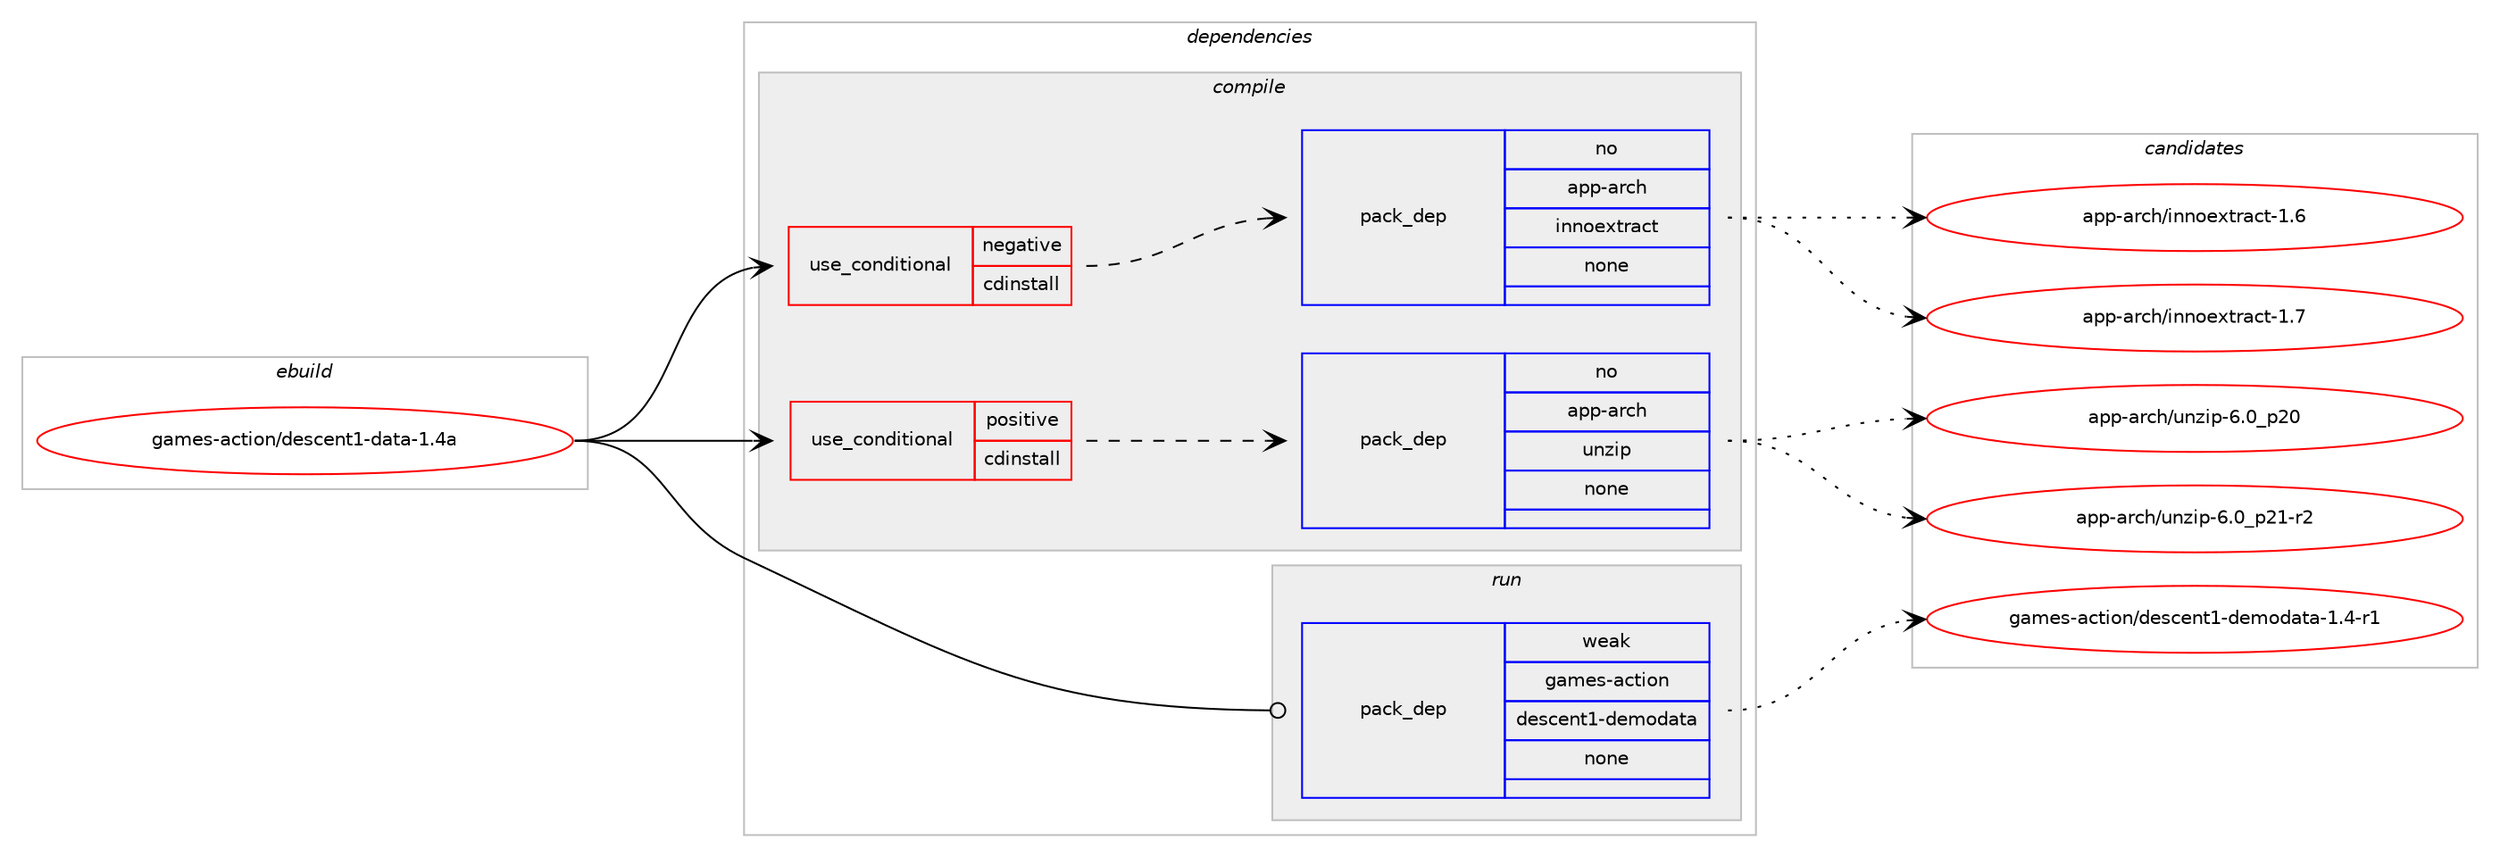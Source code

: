 digraph prolog {

# *************
# Graph options
# *************

newrank=true;
concentrate=true;
compound=true;
graph [rankdir=LR,fontname=Helvetica,fontsize=10,ranksep=1.5];#, ranksep=2.5, nodesep=0.2];
edge  [arrowhead=vee];
node  [fontname=Helvetica,fontsize=10];

# **********
# The ebuild
# **********

subgraph cluster_leftcol {
color=gray;
rank=same;
label=<<i>ebuild</i>>;
id [label="games-action/descent1-data-1.4a", color=red, width=4, href="../games-action/descent1-data-1.4a.svg"];
}

# ****************
# The dependencies
# ****************

subgraph cluster_midcol {
color=gray;
label=<<i>dependencies</i>>;
subgraph cluster_compile {
fillcolor="#eeeeee";
style=filled;
label=<<i>compile</i>>;
subgraph cond201 {
dependency1781 [label=<<TABLE BORDER="0" CELLBORDER="1" CELLSPACING="0" CELLPADDING="4"><TR><TD ROWSPAN="3" CELLPADDING="10">use_conditional</TD></TR><TR><TD>negative</TD></TR><TR><TD>cdinstall</TD></TR></TABLE>>, shape=none, color=red];
subgraph pack1507 {
dependency1782 [label=<<TABLE BORDER="0" CELLBORDER="1" CELLSPACING="0" CELLPADDING="4" WIDTH="220"><TR><TD ROWSPAN="6" CELLPADDING="30">pack_dep</TD></TR><TR><TD WIDTH="110">no</TD></TR><TR><TD>app-arch</TD></TR><TR><TD>innoextract</TD></TR><TR><TD>none</TD></TR><TR><TD></TD></TR></TABLE>>, shape=none, color=blue];
}
dependency1781:e -> dependency1782:w [weight=20,style="dashed",arrowhead="vee"];
}
id:e -> dependency1781:w [weight=20,style="solid",arrowhead="vee"];
subgraph cond202 {
dependency1783 [label=<<TABLE BORDER="0" CELLBORDER="1" CELLSPACING="0" CELLPADDING="4"><TR><TD ROWSPAN="3" CELLPADDING="10">use_conditional</TD></TR><TR><TD>positive</TD></TR><TR><TD>cdinstall</TD></TR></TABLE>>, shape=none, color=red];
subgraph pack1508 {
dependency1784 [label=<<TABLE BORDER="0" CELLBORDER="1" CELLSPACING="0" CELLPADDING="4" WIDTH="220"><TR><TD ROWSPAN="6" CELLPADDING="30">pack_dep</TD></TR><TR><TD WIDTH="110">no</TD></TR><TR><TD>app-arch</TD></TR><TR><TD>unzip</TD></TR><TR><TD>none</TD></TR><TR><TD></TD></TR></TABLE>>, shape=none, color=blue];
}
dependency1783:e -> dependency1784:w [weight=20,style="dashed",arrowhead="vee"];
}
id:e -> dependency1783:w [weight=20,style="solid",arrowhead="vee"];
}
subgraph cluster_compileandrun {
fillcolor="#eeeeee";
style=filled;
label=<<i>compile and run</i>>;
}
subgraph cluster_run {
fillcolor="#eeeeee";
style=filled;
label=<<i>run</i>>;
subgraph pack1509 {
dependency1785 [label=<<TABLE BORDER="0" CELLBORDER="1" CELLSPACING="0" CELLPADDING="4" WIDTH="220"><TR><TD ROWSPAN="6" CELLPADDING="30">pack_dep</TD></TR><TR><TD WIDTH="110">weak</TD></TR><TR><TD>games-action</TD></TR><TR><TD>descent1-demodata</TD></TR><TR><TD>none</TD></TR><TR><TD></TD></TR></TABLE>>, shape=none, color=blue];
}
id:e -> dependency1785:w [weight=20,style="solid",arrowhead="odot"];
}
}

# **************
# The candidates
# **************

subgraph cluster_choices {
rank=same;
color=gray;
label=<<i>candidates</i>>;

subgraph choice1507 {
color=black;
nodesep=1;
choice9711211245971149910447105110110111101120116114979911645494654 [label="app-arch/innoextract-1.6", color=red, width=4,href="../app-arch/innoextract-1.6.svg"];
choice9711211245971149910447105110110111101120116114979911645494655 [label="app-arch/innoextract-1.7", color=red, width=4,href="../app-arch/innoextract-1.7.svg"];
dependency1782:e -> choice9711211245971149910447105110110111101120116114979911645494654:w [style=dotted,weight="100"];
dependency1782:e -> choice9711211245971149910447105110110111101120116114979911645494655:w [style=dotted,weight="100"];
}
subgraph choice1508 {
color=black;
nodesep=1;
choice971121124597114991044711711012210511245544648951125048 [label="app-arch/unzip-6.0_p20", color=red, width=4,href="../app-arch/unzip-6.0_p20.svg"];
choice9711211245971149910447117110122105112455446489511250494511450 [label="app-arch/unzip-6.0_p21-r2", color=red, width=4,href="../app-arch/unzip-6.0_p21-r2.svg"];
dependency1784:e -> choice971121124597114991044711711012210511245544648951125048:w [style=dotted,weight="100"];
dependency1784:e -> choice9711211245971149910447117110122105112455446489511250494511450:w [style=dotted,weight="100"];
}
subgraph choice1509 {
color=black;
nodesep=1;
choice10397109101115459799116105111110471001011159910111011649451001011091111009711697454946524511449 [label="games-action/descent1-demodata-1.4-r1", color=red, width=4,href="../games-action/descent1-demodata-1.4-r1.svg"];
dependency1785:e -> choice10397109101115459799116105111110471001011159910111011649451001011091111009711697454946524511449:w [style=dotted,weight="100"];
}
}

}
